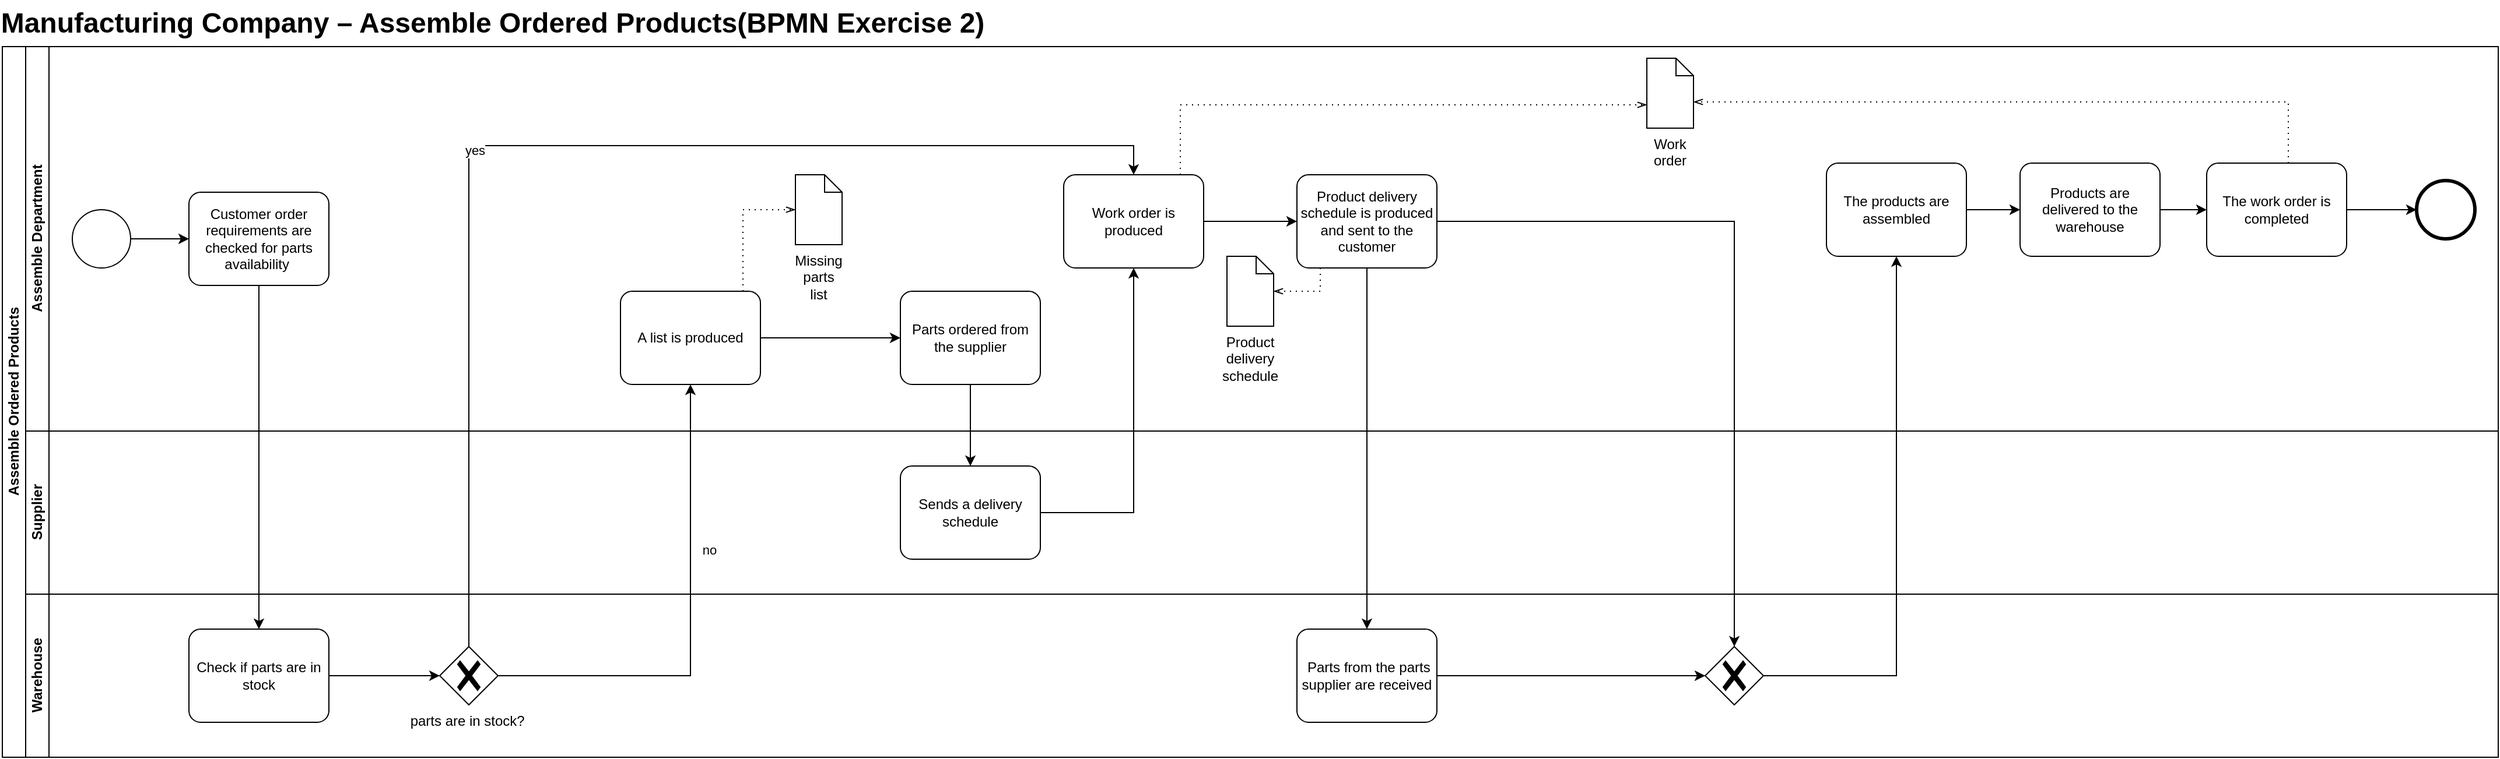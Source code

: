 <mxfile version="20.5.1" type="github">
  <diagram id="Fy_xnkCLufcFKRbf-qhm" name="第 1 页">
    <mxGraphModel dx="803" dy="1053" grid="1" gridSize="10" guides="1" tooltips="1" connect="1" arrows="1" fold="1" page="1" pageScale="1" pageWidth="827" pageHeight="1169" math="0" shadow="0">
      <root>
        <mxCell id="0" />
        <mxCell id="1" parent="0" />
        <mxCell id="dQ3IUtjXQcdoY3WB8gmI-1" value="Assemble Ordered Products" style="swimlane;html=1;childLayout=stackLayout;resizeParent=1;resizeParentMax=0;horizontal=0;startSize=20;horizontalStack=0;" parent="1" vertex="1">
          <mxGeometry x="100" y="120" width="2140" height="610" as="geometry" />
        </mxCell>
        <mxCell id="dQ3IUtjXQcdoY3WB8gmI-2" value="Assemble Department" style="swimlane;html=1;startSize=20;horizontal=0;" parent="dQ3IUtjXQcdoY3WB8gmI-1" vertex="1">
          <mxGeometry x="20" width="2120" height="330" as="geometry" />
        </mxCell>
        <mxCell id="dQ3IUtjXQcdoY3WB8gmI-56" value="Customer order requirements are checked for parts availability " style="points=[[0.25,0,0],[0.5,0,0],[0.75,0,0],[1,0.25,0],[1,0.5,0],[1,0.75,0],[0.75,1,0],[0.5,1,0],[0.25,1,0],[0,0.75,0],[0,0.5,0],[0,0.25,0]];shape=mxgraph.bpmn.task;whiteSpace=wrap;rectStyle=rounded;size=10;taskMarker=abstract;" parent="dQ3IUtjXQcdoY3WB8gmI-2" vertex="1">
          <mxGeometry x="140" y="125" width="120" height="80" as="geometry" />
        </mxCell>
        <mxCell id="dQ3IUtjXQcdoY3WB8gmI-59" style="edgeStyle=orthogonalEdgeStyle;rounded=0;orthogonalLoop=1;jettySize=auto;html=1;" parent="dQ3IUtjXQcdoY3WB8gmI-2" source="dQ3IUtjXQcdoY3WB8gmI-58" target="dQ3IUtjXQcdoY3WB8gmI-56" edge="1">
          <mxGeometry relative="1" as="geometry" />
        </mxCell>
        <mxCell id="dQ3IUtjXQcdoY3WB8gmI-58" value="" style="points=[[0.145,0.145,0],[0.5,0,0],[0.855,0.145,0],[1,0.5,0],[0.855,0.855,0],[0.5,1,0],[0.145,0.855,0],[0,0.5,0]];shape=mxgraph.bpmn.event;html=1;verticalLabelPosition=bottom;labelBackgroundColor=#ffffff;verticalAlign=top;align=center;perimeter=ellipsePerimeter;outlineConnect=0;aspect=fixed;outline=standard;symbol=general;" parent="dQ3IUtjXQcdoY3WB8gmI-2" vertex="1">
          <mxGeometry x="40" y="140" width="50" height="50" as="geometry" />
        </mxCell>
        <mxCell id="dQ3IUtjXQcdoY3WB8gmI-71" value="" style="edgeStyle=orthogonalEdgeStyle;rounded=0;orthogonalLoop=1;jettySize=auto;html=1;" parent="dQ3IUtjXQcdoY3WB8gmI-2" source="dQ3IUtjXQcdoY3WB8gmI-69" target="dQ3IUtjXQcdoY3WB8gmI-70" edge="1">
          <mxGeometry relative="1" as="geometry" />
        </mxCell>
        <mxCell id="dQ3IUtjXQcdoY3WB8gmI-69" value="A list is produced" style="points=[[0.25,0,0],[0.5,0,0],[0.75,0,0],[1,0.25,0],[1,0.5,0],[1,0.75,0],[0.75,1,0],[0.5,1,0],[0.25,1,0],[0,0.75,0],[0,0.5,0],[0,0.25,0]];shape=mxgraph.bpmn.task;whiteSpace=wrap;rectStyle=rounded;size=10;taskMarker=abstract;" parent="dQ3IUtjXQcdoY3WB8gmI-2" vertex="1">
          <mxGeometry x="510" y="210" width="120" height="80" as="geometry" />
        </mxCell>
        <mxCell id="dQ3IUtjXQcdoY3WB8gmI-70" value="Parts ordered from the supplier" style="points=[[0.25,0,0],[0.5,0,0],[0.75,0,0],[1,0.25,0],[1,0.5,0],[1,0.75,0],[0.75,1,0],[0.5,1,0],[0.25,1,0],[0,0.75,0],[0,0.5,0],[0,0.25,0]];shape=mxgraph.bpmn.task;whiteSpace=wrap;rectStyle=rounded;size=10;taskMarker=abstract;" parent="dQ3IUtjXQcdoY3WB8gmI-2" vertex="1">
          <mxGeometry x="750" y="210" width="120" height="80" as="geometry" />
        </mxCell>
        <mxCell id="dQ3IUtjXQcdoY3WB8gmI-82" style="edgeStyle=orthogonalEdgeStyle;rounded=0;orthogonalLoop=1;jettySize=auto;html=1;" parent="dQ3IUtjXQcdoY3WB8gmI-2" source="dQ3IUtjXQcdoY3WB8gmI-76" target="dQ3IUtjXQcdoY3WB8gmI-78" edge="1">
          <mxGeometry relative="1" as="geometry" />
        </mxCell>
        <mxCell id="dQ3IUtjXQcdoY3WB8gmI-76" value="Work order is produced" style="points=[[0.25,0,0],[0.5,0,0],[0.75,0,0],[1,0.25,0],[1,0.5,0],[1,0.75,0],[0.75,1,0],[0.5,1,0],[0.25,1,0],[0,0.75,0],[0,0.5,0],[0,0.25,0]];shape=mxgraph.bpmn.task;whiteSpace=wrap;rectStyle=rounded;size=10;taskMarker=abstract;" parent="dQ3IUtjXQcdoY3WB8gmI-2" vertex="1">
          <mxGeometry x="890" y="110" width="120" height="80" as="geometry" />
        </mxCell>
        <mxCell id="dQ3IUtjXQcdoY3WB8gmI-78" value="Product delivery schedule is produced and sent to the customer" style="points=[[0.25,0,0],[0.5,0,0],[0.75,0,0],[1,0.25,0],[1,0.5,0],[1,0.75,0],[0.75,1,0],[0.5,1,0],[0.25,1,0],[0,0.75,0],[0,0.5,0],[0,0.25,0]];shape=mxgraph.bpmn.task;whiteSpace=wrap;rectStyle=rounded;size=10;taskMarker=abstract;" parent="dQ3IUtjXQcdoY3WB8gmI-2" vertex="1">
          <mxGeometry x="1090" y="110" width="120" height="80" as="geometry" />
        </mxCell>
        <mxCell id="dQ3IUtjXQcdoY3WB8gmI-92" value="The products are assembled" style="points=[[0.25,0,0],[0.5,0,0],[0.75,0,0],[1,0.25,0],[1,0.5,0],[1,0.75,0],[0.75,1,0],[0.5,1,0],[0.25,1,0],[0,0.75,0],[0,0.5,0],[0,0.25,0]];shape=mxgraph.bpmn.task;whiteSpace=wrap;rectStyle=rounded;size=10;taskMarker=abstract;" parent="dQ3IUtjXQcdoY3WB8gmI-2" vertex="1">
          <mxGeometry x="1544" y="100" width="120" height="80" as="geometry" />
        </mxCell>
        <mxCell id="dQ3IUtjXQcdoY3WB8gmI-96" value="The work order is completed" style="points=[[0.25,0,0],[0.5,0,0],[0.75,0,0],[1,0.25,0],[1,0.5,0],[1,0.75,0],[0.75,1,0],[0.5,1,0],[0.25,1,0],[0,0.75,0],[0,0.5,0],[0,0.25,0]];shape=mxgraph.bpmn.task;whiteSpace=wrap;rectStyle=rounded;size=10;taskMarker=abstract;" parent="dQ3IUtjXQcdoY3WB8gmI-2" vertex="1">
          <mxGeometry x="1870" y="100" width="120" height="80" as="geometry" />
        </mxCell>
        <mxCell id="dQ3IUtjXQcdoY3WB8gmI-98" value="" style="points=[[0.145,0.145,0],[0.5,0,0],[0.855,0.145,0],[1,0.5,0],[0.855,0.855,0],[0.5,1,0],[0.145,0.855,0],[0,0.5,0]];shape=mxgraph.bpmn.event;html=1;verticalLabelPosition=bottom;labelBackgroundColor=#ffffff;verticalAlign=top;align=center;perimeter=ellipsePerimeter;outlineConnect=0;aspect=fixed;outline=end;symbol=terminate2;" parent="dQ3IUtjXQcdoY3WB8gmI-2" vertex="1">
          <mxGeometry x="2050" y="115" width="50" height="50" as="geometry" />
        </mxCell>
        <mxCell id="dQ3IUtjXQcdoY3WB8gmI-99" style="edgeStyle=orthogonalEdgeStyle;rounded=0;orthogonalLoop=1;jettySize=auto;html=1;" parent="dQ3IUtjXQcdoY3WB8gmI-2" source="dQ3IUtjXQcdoY3WB8gmI-96" target="dQ3IUtjXQcdoY3WB8gmI-98" edge="1">
          <mxGeometry relative="1" as="geometry" />
        </mxCell>
        <mxCell id="GKFgGf4gHCo7Agr6WiY--1" value="Missing parts list" style="shape=mxgraph.bpmn.data;labelPosition=center;verticalLabelPosition=bottom;align=center;verticalAlign=top;whiteSpace=wrap;size=15;html=1;" parent="dQ3IUtjXQcdoY3WB8gmI-2" vertex="1">
          <mxGeometry x="660" y="110" width="40" height="60" as="geometry" />
        </mxCell>
        <mxCell id="GKFgGf4gHCo7Agr6WiY--2" value="" style="edgeStyle=elbowEdgeStyle;fontSize=12;html=1;endFill=0;startFill=0;endSize=6;startSize=6;dashed=1;dashPattern=1 4;endArrow=openThin;startArrow=none;rounded=0;exitX=0.5;exitY=0;exitDx=0;exitDy=0;exitPerimeter=0;entryX=0;entryY=0.5;entryDx=0;entryDy=0;entryPerimeter=0;" parent="dQ3IUtjXQcdoY3WB8gmI-2" source="dQ3IUtjXQcdoY3WB8gmI-69" target="GKFgGf4gHCo7Agr6WiY--1" edge="1">
          <mxGeometry width="160" relative="1" as="geometry">
            <mxPoint x="570" y="150" as="sourcePoint" />
            <mxPoint x="730" y="150" as="targetPoint" />
          </mxGeometry>
        </mxCell>
        <mxCell id="GKFgGf4gHCo7Agr6WiY--3" value="Work order" style="shape=mxgraph.bpmn.data;labelPosition=center;verticalLabelPosition=bottom;align=center;verticalAlign=top;whiteSpace=wrap;size=15;html=1;" parent="dQ3IUtjXQcdoY3WB8gmI-2" vertex="1">
          <mxGeometry x="1390" y="10" width="40" height="60" as="geometry" />
        </mxCell>
        <mxCell id="GKFgGf4gHCo7Agr6WiY--5" value="" style="edgeStyle=elbowEdgeStyle;fontSize=12;html=1;endFill=0;startFill=0;endSize=6;startSize=6;dashed=1;dashPattern=1 4;endArrow=openThin;startArrow=none;rounded=0;" parent="dQ3IUtjXQcdoY3WB8gmI-2" source="dQ3IUtjXQcdoY3WB8gmI-76" target="GKFgGf4gHCo7Agr6WiY--3" edge="1">
          <mxGeometry width="160" relative="1" as="geometry">
            <mxPoint x="930" y="60" as="sourcePoint" />
            <mxPoint x="970" y="60" as="targetPoint" />
            <Array as="points">
              <mxPoint x="990" y="50" />
            </Array>
          </mxGeometry>
        </mxCell>
        <mxCell id="GKFgGf4gHCo7Agr6WiY--6" value="" style="edgeStyle=elbowEdgeStyle;fontSize=12;html=1;endFill=0;startFill=0;endSize=6;startSize=6;dashed=1;dashPattern=1 4;endArrow=openThin;startArrow=none;rounded=0;entryX=0;entryY=0;entryDx=40;entryDy=37.5;entryPerimeter=0;exitX=0.5;exitY=0;exitDx=0;exitDy=0;exitPerimeter=0;" parent="dQ3IUtjXQcdoY3WB8gmI-2" source="dQ3IUtjXQcdoY3WB8gmI-96" target="GKFgGf4gHCo7Agr6WiY--3" edge="1">
          <mxGeometry width="160" relative="1" as="geometry">
            <mxPoint x="1610" y="70" as="sourcePoint" />
            <mxPoint x="1770" y="70" as="targetPoint" />
            <Array as="points">
              <mxPoint x="1940" y="80" />
            </Array>
          </mxGeometry>
        </mxCell>
        <mxCell id="GKFgGf4gHCo7Agr6WiY--11" value="Product delivery schedule" style="shape=mxgraph.bpmn.data;labelPosition=center;verticalLabelPosition=bottom;align=center;verticalAlign=top;whiteSpace=wrap;size=15;html=1;" parent="dQ3IUtjXQcdoY3WB8gmI-2" vertex="1">
          <mxGeometry x="1030" y="180" width="40" height="60" as="geometry" />
        </mxCell>
        <mxCell id="GKFgGf4gHCo7Agr6WiY--12" value="" style="edgeStyle=elbowEdgeStyle;fontSize=12;html=1;endFill=0;startFill=0;endSize=6;startSize=6;dashed=1;dashPattern=1 4;endArrow=openThin;startArrow=none;rounded=0;" parent="dQ3IUtjXQcdoY3WB8gmI-2" source="dQ3IUtjXQcdoY3WB8gmI-78" target="GKFgGf4gHCo7Agr6WiY--11" edge="1">
          <mxGeometry width="160" relative="1" as="geometry">
            <mxPoint x="1110" y="180" as="sourcePoint" />
            <mxPoint x="1270" y="80" as="targetPoint" />
            <Array as="points">
              <mxPoint x="1110" y="210" />
              <mxPoint x="1150" y="85" />
            </Array>
          </mxGeometry>
        </mxCell>
        <mxCell id="dQ3IUtjXQcdoY3WB8gmI-94" value="Products are delivered to the warehouse" style="points=[[0.25,0,0],[0.5,0,0],[0.75,0,0],[1,0.25,0],[1,0.5,0],[1,0.75,0],[0.75,1,0],[0.5,1,0],[0.25,1,0],[0,0.75,0],[0,0.5,0],[0,0.25,0]];shape=mxgraph.bpmn.task;whiteSpace=wrap;rectStyle=rounded;size=10;taskMarker=abstract;" parent="dQ3IUtjXQcdoY3WB8gmI-2" vertex="1">
          <mxGeometry x="1710" y="100" width="120" height="80" as="geometry" />
        </mxCell>
        <mxCell id="dQ3IUtjXQcdoY3WB8gmI-95" value="" style="edgeStyle=orthogonalEdgeStyle;rounded=0;orthogonalLoop=1;jettySize=auto;html=1;" parent="dQ3IUtjXQcdoY3WB8gmI-2" source="dQ3IUtjXQcdoY3WB8gmI-92" target="dQ3IUtjXQcdoY3WB8gmI-94" edge="1">
          <mxGeometry relative="1" as="geometry" />
        </mxCell>
        <mxCell id="dQ3IUtjXQcdoY3WB8gmI-97" value="" style="edgeStyle=orthogonalEdgeStyle;rounded=0;orthogonalLoop=1;jettySize=auto;html=1;" parent="dQ3IUtjXQcdoY3WB8gmI-2" source="dQ3IUtjXQcdoY3WB8gmI-94" target="dQ3IUtjXQcdoY3WB8gmI-96" edge="1">
          <mxGeometry relative="1" as="geometry" />
        </mxCell>
        <mxCell id="GKFgGf4gHCo7Agr6WiY--18" value="Supplier" style="swimlane;html=1;startSize=20;horizontal=0;" parent="dQ3IUtjXQcdoY3WB8gmI-1" vertex="1">
          <mxGeometry x="20" y="330" width="2120" height="140" as="geometry" />
        </mxCell>
        <mxCell id="GKFgGf4gHCo7Agr6WiY--19" value="Sends a delivery schedule" style="points=[[0.25,0,0],[0.5,0,0],[0.75,0,0],[1,0.25,0],[1,0.5,0],[1,0.75,0],[0.75,1,0],[0.5,1,0],[0.25,1,0],[0,0.75,0],[0,0.5,0],[0,0.25,0]];shape=mxgraph.bpmn.task;whiteSpace=wrap;rectStyle=rounded;size=10;taskMarker=abstract;" parent="GKFgGf4gHCo7Agr6WiY--18" vertex="1">
          <mxGeometry x="750" y="30" width="120" height="80" as="geometry" />
        </mxCell>
        <mxCell id="dQ3IUtjXQcdoY3WB8gmI-3" value="Warehouse" style="swimlane;html=1;startSize=20;horizontal=0;" parent="dQ3IUtjXQcdoY3WB8gmI-1" vertex="1">
          <mxGeometry x="20" y="470" width="2120" height="140" as="geometry" />
        </mxCell>
        <mxCell id="dQ3IUtjXQcdoY3WB8gmI-62" value="Check if parts are in stock" style="points=[[0.25,0,0],[0.5,0,0],[0.75,0,0],[1,0.25,0],[1,0.5,0],[1,0.75,0],[0.75,1,0],[0.5,1,0],[0.25,1,0],[0,0.75,0],[0,0.5,0],[0,0.25,0]];shape=mxgraph.bpmn.task;whiteSpace=wrap;rectStyle=rounded;size=10;taskMarker=abstract;" parent="dQ3IUtjXQcdoY3WB8gmI-3" vertex="1">
          <mxGeometry x="140" y="30" width="120" height="80" as="geometry" />
        </mxCell>
        <mxCell id="dQ3IUtjXQcdoY3WB8gmI-60" value="parts are in stock?&amp;nbsp;" style="points=[[0.25,0.25,0],[0.5,0,0],[0.75,0.25,0],[1,0.5,0],[0.75,0.75,0],[0.5,1,0],[0.25,0.75,0],[0,0.5,0]];shape=mxgraph.bpmn.gateway2;html=1;verticalLabelPosition=bottom;labelBackgroundColor=#ffffff;verticalAlign=top;align=center;perimeter=rhombusPerimeter;outlineConnect=0;outline=none;symbol=none;gwType=exclusive;" parent="dQ3IUtjXQcdoY3WB8gmI-3" vertex="1">
          <mxGeometry x="355" y="45" width="50" height="50" as="geometry" />
        </mxCell>
        <mxCell id="dQ3IUtjXQcdoY3WB8gmI-64" style="edgeStyle=orthogonalEdgeStyle;rounded=0;orthogonalLoop=1;jettySize=auto;html=1;" parent="dQ3IUtjXQcdoY3WB8gmI-3" source="dQ3IUtjXQcdoY3WB8gmI-62" target="dQ3IUtjXQcdoY3WB8gmI-60" edge="1">
          <mxGeometry relative="1" as="geometry" />
        </mxCell>
        <mxCell id="dQ3IUtjXQcdoY3WB8gmI-89" value="" style="points=[[0.25,0.25,0],[0.5,0,0],[0.75,0.25,0],[1,0.5,0],[0.75,0.75,0],[0.5,1,0],[0.25,0.75,0],[0,0.5,0]];shape=mxgraph.bpmn.gateway2;html=1;verticalLabelPosition=bottom;labelBackgroundColor=#ffffff;verticalAlign=top;align=center;perimeter=rhombusPerimeter;outlineConnect=0;outline=none;symbol=none;gwType=exclusive;" parent="dQ3IUtjXQcdoY3WB8gmI-3" vertex="1">
          <mxGeometry x="1440" y="45" width="50" height="50" as="geometry" />
        </mxCell>
        <mxCell id="dQ3IUtjXQcdoY3WB8gmI-87" value=" Parts from the parts supplier are received" style="points=[[0.25,0,0],[0.5,0,0],[0.75,0,0],[1,0.25,0],[1,0.5,0],[1,0.75,0],[0.75,1,0],[0.5,1,0],[0.25,1,0],[0,0.75,0],[0,0.5,0],[0,0.25,0]];shape=mxgraph.bpmn.task;whiteSpace=wrap;rectStyle=rounded;size=10;taskMarker=abstract;" parent="dQ3IUtjXQcdoY3WB8gmI-3" vertex="1">
          <mxGeometry x="1090" y="30" width="120" height="80" as="geometry" />
        </mxCell>
        <mxCell id="dQ3IUtjXQcdoY3WB8gmI-90" style="edgeStyle=orthogonalEdgeStyle;rounded=0;orthogonalLoop=1;jettySize=auto;html=1;exitX=1;exitY=0.5;exitDx=0;exitDy=0;exitPerimeter=0;" parent="dQ3IUtjXQcdoY3WB8gmI-3" source="dQ3IUtjXQcdoY3WB8gmI-87" target="dQ3IUtjXQcdoY3WB8gmI-89" edge="1">
          <mxGeometry relative="1" as="geometry">
            <mxPoint x="1310" y="90" as="targetPoint" />
            <Array as="points">
              <mxPoint x="1290" y="70" />
              <mxPoint x="1290" y="70" />
            </Array>
          </mxGeometry>
        </mxCell>
        <mxCell id="dQ3IUtjXQcdoY3WB8gmI-75" value="" style="edgeStyle=orthogonalEdgeStyle;rounded=0;orthogonalLoop=1;jettySize=auto;html=1;" parent="dQ3IUtjXQcdoY3WB8gmI-1" source="dQ3IUtjXQcdoY3WB8gmI-70" target="GKFgGf4gHCo7Agr6WiY--19" edge="1">
          <mxGeometry relative="1" as="geometry">
            <mxPoint x="830" y="360" as="targetPoint" />
          </mxGeometry>
        </mxCell>
        <mxCell id="GKFgGf4gHCo7Agr6WiY--8" style="edgeStyle=orthogonalEdgeStyle;rounded=0;orthogonalLoop=1;jettySize=auto;html=1;exitX=1;exitY=0.5;exitDx=0;exitDy=0;exitPerimeter=0;" parent="dQ3IUtjXQcdoY3WB8gmI-1" source="GKFgGf4gHCo7Agr6WiY--19" target="dQ3IUtjXQcdoY3WB8gmI-76" edge="1">
          <mxGeometry relative="1" as="geometry" />
        </mxCell>
        <mxCell id="dQ3IUtjXQcdoY3WB8gmI-63" value="" style="edgeStyle=orthogonalEdgeStyle;rounded=0;orthogonalLoop=1;jettySize=auto;html=1;" parent="dQ3IUtjXQcdoY3WB8gmI-1" source="dQ3IUtjXQcdoY3WB8gmI-56" target="dQ3IUtjXQcdoY3WB8gmI-62" edge="1">
          <mxGeometry relative="1" as="geometry" />
        </mxCell>
        <mxCell id="dQ3IUtjXQcdoY3WB8gmI-65" style="edgeStyle=orthogonalEdgeStyle;rounded=0;orthogonalLoop=1;jettySize=auto;html=1;" parent="dQ3IUtjXQcdoY3WB8gmI-1" source="dQ3IUtjXQcdoY3WB8gmI-60" target="dQ3IUtjXQcdoY3WB8gmI-69" edge="1">
          <mxGeometry relative="1" as="geometry">
            <mxPoint x="460" y="190" as="targetPoint" />
            <Array as="points" />
          </mxGeometry>
        </mxCell>
        <mxCell id="dQ3IUtjXQcdoY3WB8gmI-68" value="no" style="edgeLabel;html=1;align=center;verticalAlign=middle;resizable=0;points=[];" parent="dQ3IUtjXQcdoY3WB8gmI-65" vertex="1" connectable="0">
          <mxGeometry x="0.317" relative="1" as="geometry">
            <mxPoint x="16" as="offset" />
          </mxGeometry>
        </mxCell>
        <mxCell id="GKFgGf4gHCo7Agr6WiY--9" style="edgeStyle=orthogonalEdgeStyle;rounded=0;orthogonalLoop=1;jettySize=auto;html=1;exitX=0.5;exitY=0;exitDx=0;exitDy=0;exitPerimeter=0;" parent="dQ3IUtjXQcdoY3WB8gmI-1" source="dQ3IUtjXQcdoY3WB8gmI-60" target="dQ3IUtjXQcdoY3WB8gmI-76" edge="1">
          <mxGeometry relative="1" as="geometry">
            <Array as="points">
              <mxPoint x="400" y="85" />
            </Array>
          </mxGeometry>
        </mxCell>
        <mxCell id="GKFgGf4gHCo7Agr6WiY--10" value="yes" style="edgeLabel;html=1;align=center;verticalAlign=middle;resizable=0;points=[];" parent="GKFgGf4gHCo7Agr6WiY--9" vertex="1" connectable="0">
          <mxGeometry x="-0.152" y="-4" relative="1" as="geometry">
            <mxPoint as="offset" />
          </mxGeometry>
        </mxCell>
        <mxCell id="dQ3IUtjXQcdoY3WB8gmI-86" value="" style="edgeStyle=orthogonalEdgeStyle;rounded=0;orthogonalLoop=1;jettySize=auto;html=1;" parent="dQ3IUtjXQcdoY3WB8gmI-1" source="dQ3IUtjXQcdoY3WB8gmI-78" target="dQ3IUtjXQcdoY3WB8gmI-89" edge="1">
          <mxGeometry relative="1" as="geometry">
            <mxPoint x="1310" y="130" as="targetPoint" />
          </mxGeometry>
        </mxCell>
        <mxCell id="dQ3IUtjXQcdoY3WB8gmI-93" style="edgeStyle=orthogonalEdgeStyle;rounded=0;orthogonalLoop=1;jettySize=auto;html=1;" parent="dQ3IUtjXQcdoY3WB8gmI-1" source="dQ3IUtjXQcdoY3WB8gmI-89" target="dQ3IUtjXQcdoY3WB8gmI-92" edge="1">
          <mxGeometry relative="1" as="geometry" />
        </mxCell>
        <mxCell id="QYQcrI37jZFEruPv1kGK-1" style="edgeStyle=orthogonalEdgeStyle;rounded=0;orthogonalLoop=1;jettySize=auto;html=1;" parent="dQ3IUtjXQcdoY3WB8gmI-1" source="dQ3IUtjXQcdoY3WB8gmI-78" target="dQ3IUtjXQcdoY3WB8gmI-87" edge="1">
          <mxGeometry relative="1" as="geometry">
            <Array as="points">
              <mxPoint x="1170" y="250" />
            </Array>
          </mxGeometry>
        </mxCell>
        <mxCell id="dQ3IUtjXQcdoY3WB8gmI-101" value="Manufacturing Company – Assemble Ordered Products(BPMN Exercise 2)" style="text;strokeColor=none;fillColor=none;html=1;fontSize=24;fontStyle=1;verticalAlign=middle;align=center;" parent="1" vertex="1">
          <mxGeometry x="470" y="80" width="100" height="40" as="geometry" />
        </mxCell>
      </root>
    </mxGraphModel>
  </diagram>
</mxfile>
